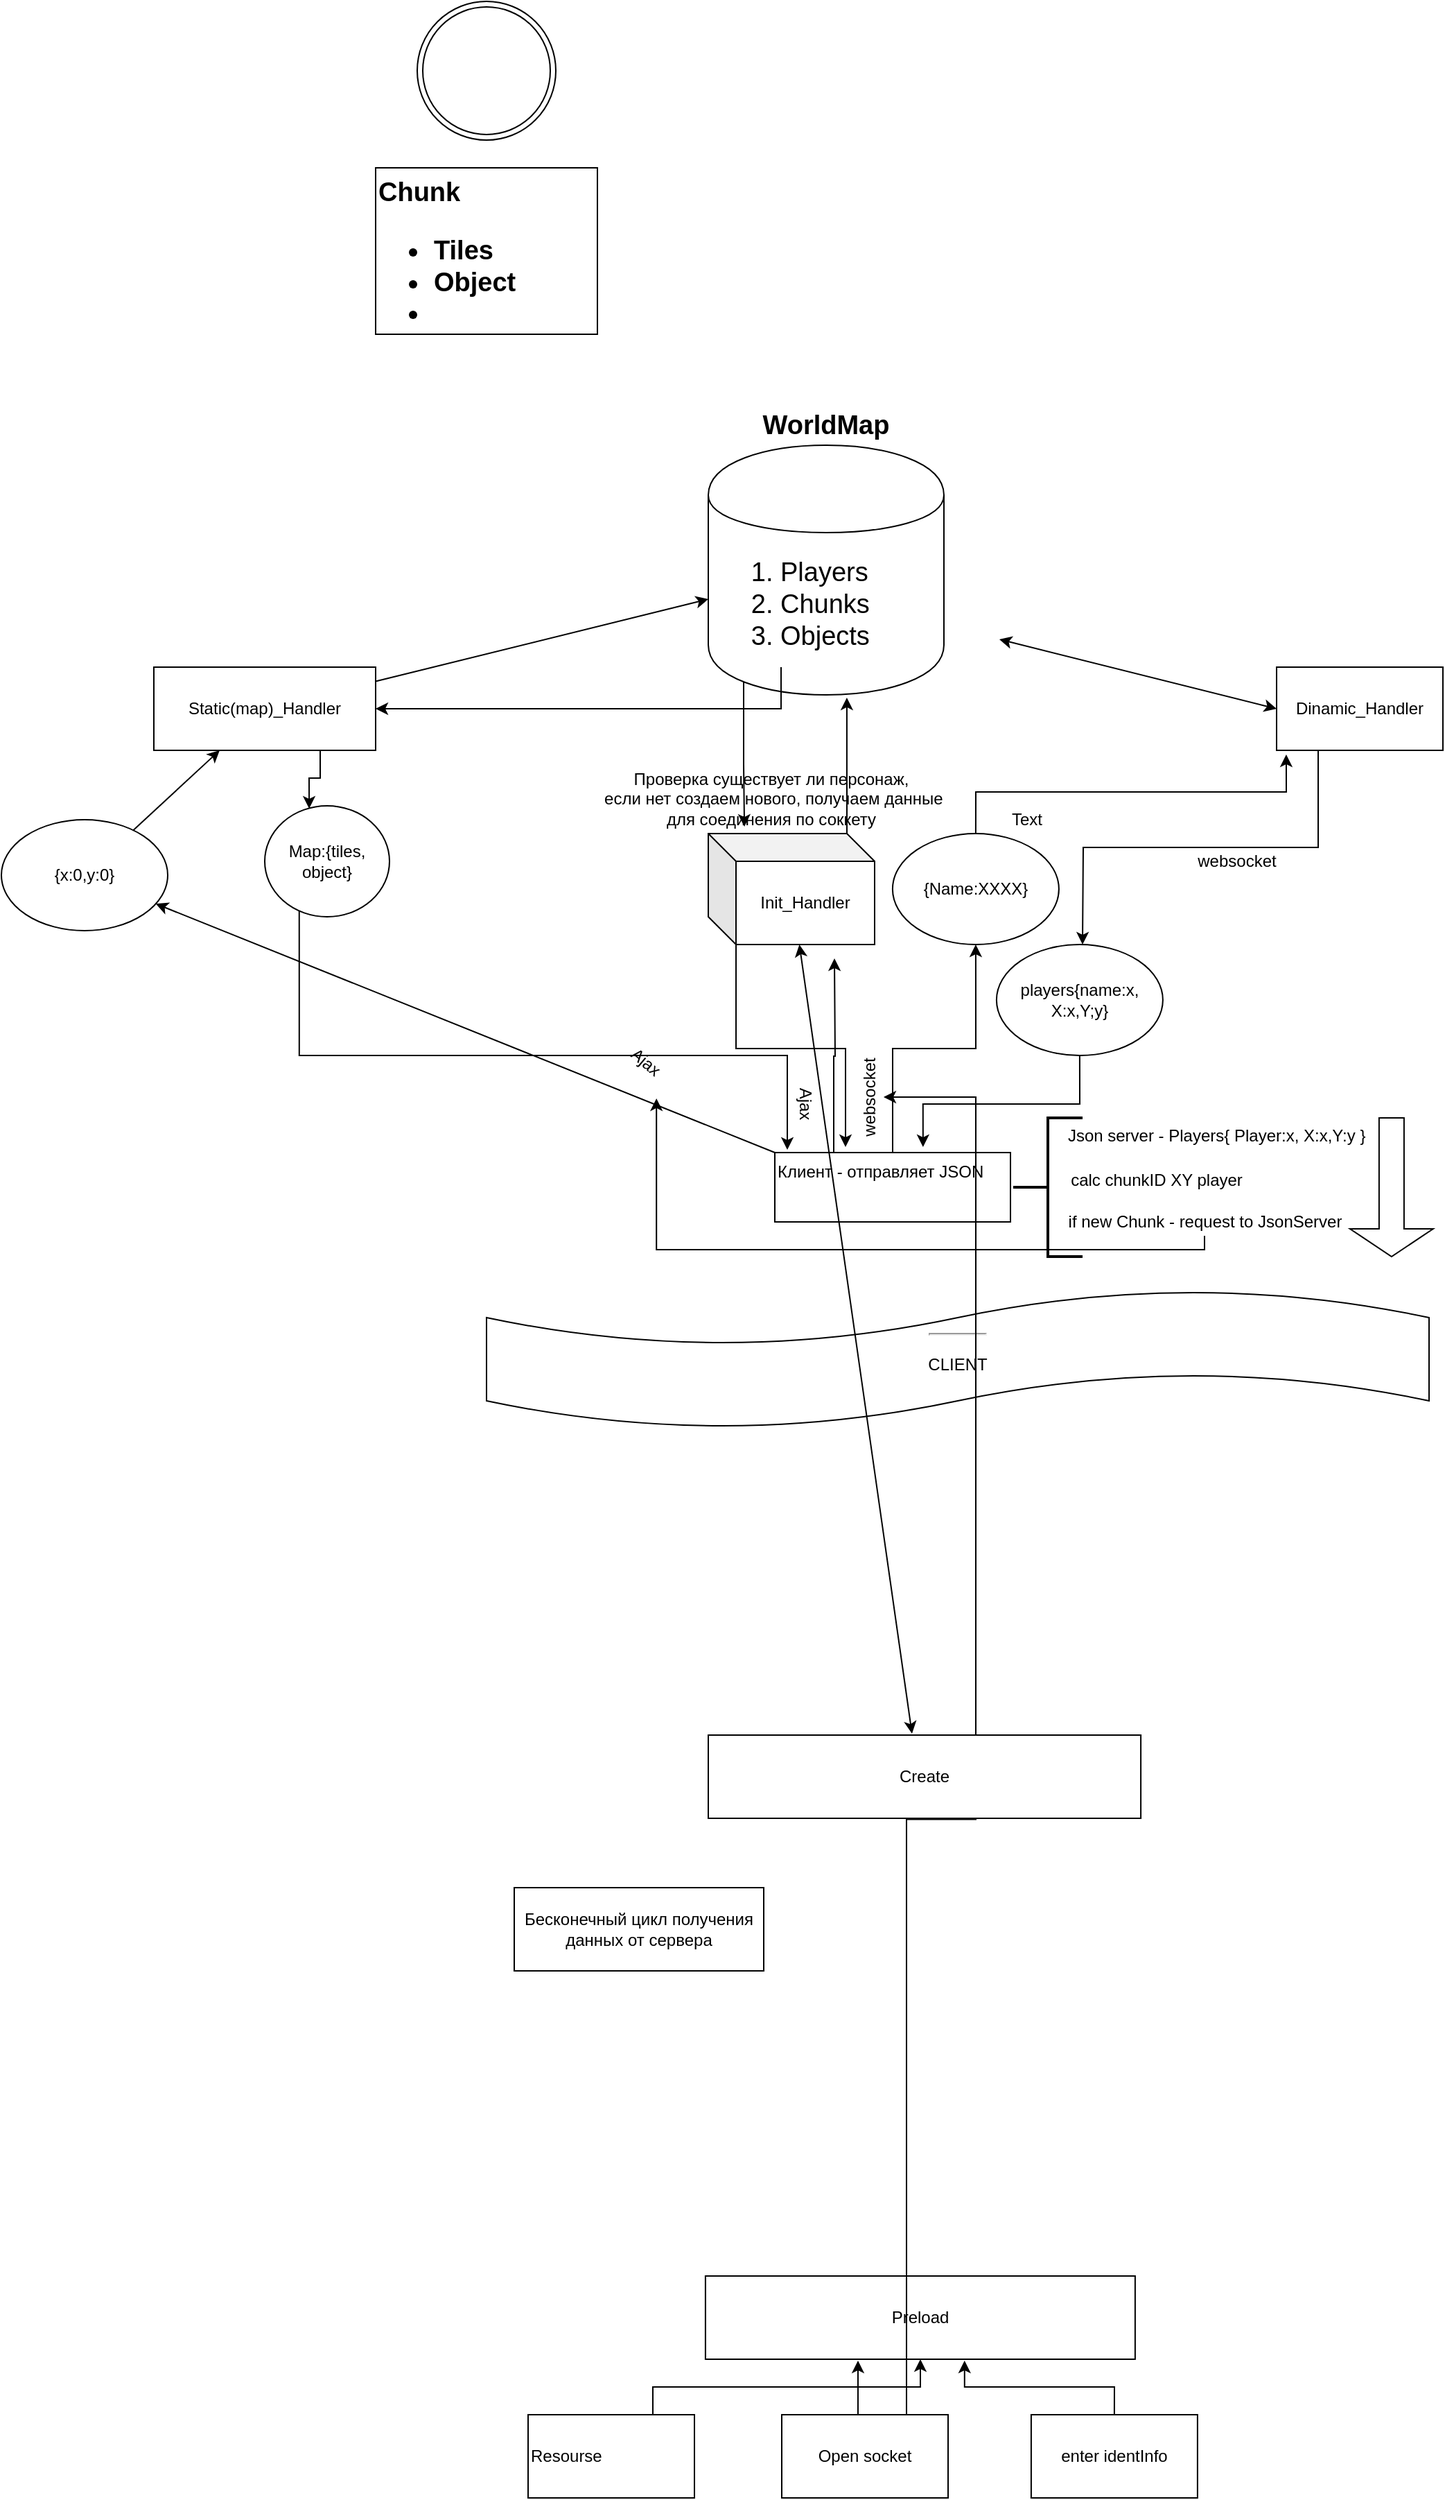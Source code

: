 <mxfile version="12.7.9" type="github">
  <diagram id="C5RBs43oDa-KdzZeNtuy" name="Page-1">
    <mxGraphModel dx="1689" dy="450" grid="1" gridSize="10" guides="1" tooltips="1" connect="1" arrows="1" fold="1" page="1" pageScale="1" pageWidth="827" pageHeight="1169" math="0" shadow="0">
      <root>
        <mxCell id="WIyWlLk6GJQsqaUBKTNV-0" />
        <mxCell id="WIyWlLk6GJQsqaUBKTNV-1" parent="WIyWlLk6GJQsqaUBKTNV-0" />
        <mxCell id="bhxXSxeOJtd03XlTMNNh-2" style="edgeStyle=orthogonalEdgeStyle;rounded=0;orthogonalLoop=1;jettySize=auto;html=1;exitX=0.5;exitY=0;exitDx=0;exitDy=0;entryX=0.058;entryY=1.05;entryDx=0;entryDy=0;entryPerimeter=0;" parent="WIyWlLk6GJQsqaUBKTNV-1" source="bhxXSxeOJtd03XlTMNNh-4" target="bhxXSxeOJtd03XlTMNNh-3" edge="1">
          <mxGeometry relative="1" as="geometry">
            <mxPoint x="460" y="900" as="targetPoint" />
            <Array as="points">
              <mxPoint x="473" y="810" />
              <mxPoint x="697" y="810" />
            </Array>
          </mxGeometry>
        </mxCell>
        <mxCell id="fWQrkAXYapI3YEDU1Nbf-75" style="edgeStyle=orthogonalEdgeStyle;rounded=0;orthogonalLoop=1;jettySize=auto;html=1;exitX=0.25;exitY=0;exitDx=0;exitDy=0;" parent="WIyWlLk6GJQsqaUBKTNV-1" source="bhxXSxeOJtd03XlTMNNh-0" edge="1">
          <mxGeometry relative="1" as="geometry">
            <mxPoint x="371" y="930" as="targetPoint" />
          </mxGeometry>
        </mxCell>
        <mxCell id="bhxXSxeOJtd03XlTMNNh-0" value="Клиент - отправляет JSON" style="rounded=0;whiteSpace=wrap;html=1;align=left;horizontal=1;verticalAlign=top;" parent="WIyWlLk6GJQsqaUBKTNV-1" vertex="1">
          <mxGeometry x="328" y="1070" width="170" height="50" as="geometry" />
        </mxCell>
        <mxCell id="fWQrkAXYapI3YEDU1Nbf-24" style="edgeStyle=orthogonalEdgeStyle;rounded=0;orthogonalLoop=1;jettySize=auto;html=1;exitX=0.25;exitY=1;exitDx=0;exitDy=0;" parent="WIyWlLk6GJQsqaUBKTNV-1" source="bhxXSxeOJtd03XlTMNNh-3" edge="1">
          <mxGeometry relative="1" as="geometry">
            <mxPoint x="550" y="920" as="targetPoint" />
          </mxGeometry>
        </mxCell>
        <mxCell id="bhxXSxeOJtd03XlTMNNh-3" value="Dinamic_Handler" style="rounded=0;whiteSpace=wrap;html=1;" parent="WIyWlLk6GJQsqaUBKTNV-1" vertex="1">
          <mxGeometry x="690" y="720" width="120" height="60" as="geometry" />
        </mxCell>
        <mxCell id="bhxXSxeOJtd03XlTMNNh-4" value="{Name:XXXX}" style="ellipse;whiteSpace=wrap;html=1;" parent="WIyWlLk6GJQsqaUBKTNV-1" vertex="1">
          <mxGeometry x="412.95" y="840" width="120" height="80" as="geometry" />
        </mxCell>
        <mxCell id="bhxXSxeOJtd03XlTMNNh-5" style="edgeStyle=orthogonalEdgeStyle;rounded=0;orthogonalLoop=1;jettySize=auto;html=1;exitX=0.5;exitY=0;exitDx=0;exitDy=0;" parent="WIyWlLk6GJQsqaUBKTNV-1" source="bhxXSxeOJtd03XlTMNNh-0" target="bhxXSxeOJtd03XlTMNNh-4" edge="1">
          <mxGeometry relative="1" as="geometry">
            <mxPoint x="460" y="930" as="targetPoint" />
            <mxPoint x="413" y="1070" as="sourcePoint" />
          </mxGeometry>
        </mxCell>
        <mxCell id="fWQrkAXYapI3YEDU1Nbf-77" style="edgeStyle=orthogonalEdgeStyle;rounded=0;orthogonalLoop=1;jettySize=auto;html=1;exitX=0.15;exitY=0.95;exitDx=0;exitDy=0;exitPerimeter=0;entryX=0.217;entryY=-0.062;entryDx=0;entryDy=0;entryPerimeter=0;" parent="WIyWlLk6GJQsqaUBKTNV-1" source="bhxXSxeOJtd03XlTMNNh-9" target="fWQrkAXYapI3YEDU1Nbf-73" edge="1">
          <mxGeometry relative="1" as="geometry" />
        </mxCell>
        <mxCell id="bhxXSxeOJtd03XlTMNNh-9" value="&lt;div style=&quot;font-size: 19px;&quot;&gt;&lt;span style=&quot;font-size: 19px;&quot;&gt;WorldMap&lt;/span&gt;&lt;br style=&quot;font-size: 19px;&quot;&gt;&lt;/div&gt;" style="shape=cylinder;whiteSpace=wrap;html=1;boundedLbl=1;backgroundOutline=1;align=center;verticalAlign=bottom;fontStyle=1;fontSize=19;labelPosition=center;verticalLabelPosition=top;" parent="WIyWlLk6GJQsqaUBKTNV-1" vertex="1">
          <mxGeometry x="280" y="560" width="170" height="180" as="geometry" />
        </mxCell>
        <mxCell id="fWQrkAXYapI3YEDU1Nbf-7" style="edgeStyle=orthogonalEdgeStyle;rounded=0;orthogonalLoop=1;jettySize=auto;html=1;exitX=0.25;exitY=1;exitDx=0;exitDy=0;entryX=0.053;entryY=-0.04;entryDx=0;entryDy=0;entryPerimeter=0;" parent="WIyWlLk6GJQsqaUBKTNV-1" source="fWQrkAXYapI3YEDU1Nbf-8" target="bhxXSxeOJtd03XlTMNNh-0" edge="1">
          <mxGeometry relative="1" as="geometry">
            <Array as="points">
              <mxPoint x="-15" y="1000" />
              <mxPoint x="337" y="1000" />
            </Array>
          </mxGeometry>
        </mxCell>
        <mxCell id="bhxXSxeOJtd03XlTMNNh-14" value="&lt;ol&gt;&lt;li&gt;Players&lt;/li&gt;&lt;li&gt;Chunks&lt;/li&gt;&lt;li&gt;Objects&lt;/li&gt;&lt;/ol&gt;" style="text;html=1;strokeColor=none;fillColor=none;align=left;verticalAlign=middle;whiteSpace=wrap;rounded=0;fontSize=19;" parent="WIyWlLk6GJQsqaUBKTNV-1" vertex="1">
          <mxGeometry x="290" y="630" width="170" height="90" as="geometry" />
        </mxCell>
        <mxCell id="bhxXSxeOJtd03XlTMNNh-18" value="&lt;b&gt;Chunk&lt;br&gt;&lt;ul&gt;&lt;li&gt;&lt;b&gt;Tiles&lt;/b&gt;&lt;/li&gt;&lt;li&gt;&lt;b&gt;Object&lt;/b&gt;&lt;/li&gt;&lt;li&gt;&lt;b&gt;&lt;br&gt;&lt;/b&gt;&lt;/li&gt;&lt;/ul&gt;&lt;/b&gt;" style="rounded=0;whiteSpace=wrap;html=1;fontSize=19;align=left;verticalAlign=top;" parent="WIyWlLk6GJQsqaUBKTNV-1" vertex="1">
          <mxGeometry x="40" y="360" width="160" height="120" as="geometry" />
        </mxCell>
        <mxCell id="fWQrkAXYapI3YEDU1Nbf-0" value="{x:0,y:0}" style="ellipse;whiteSpace=wrap;html=1;" parent="WIyWlLk6GJQsqaUBKTNV-1" vertex="1">
          <mxGeometry x="-230" y="830" width="120" height="80" as="geometry" />
        </mxCell>
        <mxCell id="fWQrkAXYapI3YEDU1Nbf-2" value="" style="endArrow=classic;html=1;exitX=0;exitY=0;exitDx=0;exitDy=0;" parent="WIyWlLk6GJQsqaUBKTNV-1" source="bhxXSxeOJtd03XlTMNNh-0" target="fWQrkAXYapI3YEDU1Nbf-0" edge="1">
          <mxGeometry width="50" height="50" relative="1" as="geometry">
            <mxPoint x="290" y="1070" as="sourcePoint" />
            <mxPoint x="340" y="1020" as="targetPoint" />
          </mxGeometry>
        </mxCell>
        <mxCell id="fWQrkAXYapI3YEDU1Nbf-3" value="" style="endArrow=classic;html=1;" parent="WIyWlLk6GJQsqaUBKTNV-1" source="fWQrkAXYapI3YEDU1Nbf-30" target="bhxXSxeOJtd03XlTMNNh-9" edge="1">
          <mxGeometry width="50" height="50" relative="1" as="geometry">
            <mxPoint x="250" y="890" as="sourcePoint" />
            <mxPoint x="300" y="840" as="targetPoint" />
          </mxGeometry>
        </mxCell>
        <mxCell id="fWQrkAXYapI3YEDU1Nbf-8" value="Map:{tiles, object}" style="ellipse;whiteSpace=wrap;html=1;" parent="WIyWlLk6GJQsqaUBKTNV-1" vertex="1">
          <mxGeometry x="-40" y="820" width="90" height="80" as="geometry" />
        </mxCell>
        <mxCell id="fWQrkAXYapI3YEDU1Nbf-9" style="edgeStyle=orthogonalEdgeStyle;rounded=0;orthogonalLoop=1;jettySize=auto;html=1;exitX=0.25;exitY=1;exitDx=0;exitDy=0;entryX=1;entryY=0.5;entryDx=0;entryDy=0;" parent="WIyWlLk6GJQsqaUBKTNV-1" source="bhxXSxeOJtd03XlTMNNh-14" target="fWQrkAXYapI3YEDU1Nbf-30" edge="1">
          <mxGeometry relative="1" as="geometry">
            <mxPoint x="332.5" y="720" as="sourcePoint" />
            <mxPoint x="315" y="857" as="targetPoint" />
          </mxGeometry>
        </mxCell>
        <mxCell id="fWQrkAXYapI3YEDU1Nbf-10" style="edgeStyle=orthogonalEdgeStyle;rounded=0;orthogonalLoop=1;jettySize=auto;html=1;exitX=0.5;exitY=1;exitDx=0;exitDy=0;" parent="WIyWlLk6GJQsqaUBKTNV-1" edge="1">
          <mxGeometry relative="1" as="geometry">
            <mxPoint x="536" y="840" as="sourcePoint" />
            <mxPoint x="536" y="840" as="targetPoint" />
          </mxGeometry>
        </mxCell>
        <mxCell id="fWQrkAXYapI3YEDU1Nbf-11" value="" style="endArrow=classic;startArrow=classic;html=1;entryX=0.5;entryY=1;entryDx=0;entryDy=0;exitX=0;exitY=0.5;exitDx=0;exitDy=0;" parent="WIyWlLk6GJQsqaUBKTNV-1" source="bhxXSxeOJtd03XlTMNNh-3" edge="1">
          <mxGeometry width="50" height="50" relative="1" as="geometry">
            <mxPoint x="30" y="1270" as="sourcePoint" />
            <mxPoint x="490" y="700" as="targetPoint" />
          </mxGeometry>
        </mxCell>
        <mxCell id="fWQrkAXYapI3YEDU1Nbf-13" style="edgeStyle=orthogonalEdgeStyle;rounded=0;orthogonalLoop=1;jettySize=auto;html=1;exitX=0.5;exitY=1;exitDx=0;exitDy=0;" parent="WIyWlLk6GJQsqaUBKTNV-1" edge="1">
          <mxGeometry relative="1" as="geometry">
            <mxPoint x="737.95" y="640" as="sourcePoint" />
            <mxPoint x="737.95" y="640" as="targetPoint" />
          </mxGeometry>
        </mxCell>
        <mxCell id="fWQrkAXYapI3YEDU1Nbf-15" style="edgeStyle=orthogonalEdgeStyle;rounded=0;orthogonalLoop=1;jettySize=auto;html=1;exitX=0.5;exitY=1;exitDx=0;exitDy=0;" parent="WIyWlLk6GJQsqaUBKTNV-1" edge="1">
          <mxGeometry relative="1" as="geometry">
            <mxPoint x="737.95" y="640" as="sourcePoint" />
            <mxPoint x="737.95" y="640" as="targetPoint" />
          </mxGeometry>
        </mxCell>
        <mxCell id="fWQrkAXYapI3YEDU1Nbf-17" value="" style="ellipse;shape=doubleEllipse;whiteSpace=wrap;html=1;aspect=fixed;" parent="WIyWlLk6GJQsqaUBKTNV-1" vertex="1">
          <mxGeometry x="70" y="240" width="100" height="100" as="geometry" />
        </mxCell>
        <mxCell id="fWQrkAXYapI3YEDU1Nbf-21" value="websocket&lt;br&gt;" style="text;html=1;strokeColor=none;fillColor=none;align=center;verticalAlign=middle;whiteSpace=wrap;rounded=0;rotation=-90;" parent="WIyWlLk6GJQsqaUBKTNV-1" vertex="1">
          <mxGeometry x="305" y="1020" width="182.95" height="20" as="geometry" />
        </mxCell>
        <mxCell id="fWQrkAXYapI3YEDU1Nbf-26" style="edgeStyle=orthogonalEdgeStyle;rounded=0;orthogonalLoop=1;jettySize=auto;html=1;entryX=0.629;entryY=-0.08;entryDx=0;entryDy=0;entryPerimeter=0;" parent="WIyWlLk6GJQsqaUBKTNV-1" source="fWQrkAXYapI3YEDU1Nbf-25" target="bhxXSxeOJtd03XlTMNNh-0" edge="1">
          <mxGeometry relative="1" as="geometry" />
        </mxCell>
        <mxCell id="fWQrkAXYapI3YEDU1Nbf-25" value="players{name:x, X:x,Y;y}" style="ellipse;whiteSpace=wrap;html=1;" parent="WIyWlLk6GJQsqaUBKTNV-1" vertex="1">
          <mxGeometry x="487.95" y="920" width="120" height="80" as="geometry" />
        </mxCell>
        <mxCell id="fWQrkAXYapI3YEDU1Nbf-27" value="websocket&lt;br&gt;" style="text;html=1;strokeColor=none;fillColor=none;align=center;verticalAlign=middle;whiteSpace=wrap;rounded=0;rotation=0;" parent="WIyWlLk6GJQsqaUBKTNV-1" vertex="1">
          <mxGeometry x="570" y="850" width="182.95" height="20" as="geometry" />
        </mxCell>
        <mxCell id="fWQrkAXYapI3YEDU1Nbf-33" style="edgeStyle=orthogonalEdgeStyle;rounded=0;orthogonalLoop=1;jettySize=auto;html=1;exitX=0.75;exitY=1;exitDx=0;exitDy=0;entryX=0.356;entryY=0.025;entryDx=0;entryDy=0;entryPerimeter=0;" parent="WIyWlLk6GJQsqaUBKTNV-1" source="fWQrkAXYapI3YEDU1Nbf-30" target="fWQrkAXYapI3YEDU1Nbf-8" edge="1">
          <mxGeometry relative="1" as="geometry" />
        </mxCell>
        <mxCell id="fWQrkAXYapI3YEDU1Nbf-30" value="Static(map)_Handler" style="rounded=0;whiteSpace=wrap;html=1;" parent="WIyWlLk6GJQsqaUBKTNV-1" vertex="1">
          <mxGeometry x="-120" y="720" width="160" height="60" as="geometry" />
        </mxCell>
        <mxCell id="fWQrkAXYapI3YEDU1Nbf-32" value="" style="endArrow=classic;html=1;" parent="WIyWlLk6GJQsqaUBKTNV-1" source="fWQrkAXYapI3YEDU1Nbf-0" target="fWQrkAXYapI3YEDU1Nbf-30" edge="1">
          <mxGeometry width="50" height="50" relative="1" as="geometry">
            <mxPoint x="136.583" y="848.295" as="sourcePoint" />
            <mxPoint x="280" y="723.774" as="targetPoint" />
          </mxGeometry>
        </mxCell>
        <mxCell id="fWQrkAXYapI3YEDU1Nbf-34" value="Ajax" style="text;html=1;strokeColor=none;fillColor=none;align=center;verticalAlign=middle;whiteSpace=wrap;rounded=0;rotation=40;" parent="WIyWlLk6GJQsqaUBKTNV-1" vertex="1">
          <mxGeometry x="190" y="990" width="90" height="30" as="geometry" />
        </mxCell>
        <mxCell id="fWQrkAXYapI3YEDU1Nbf-35" value="Ajax" style="text;html=1;strokeColor=none;fillColor=none;align=center;verticalAlign=middle;whiteSpace=wrap;rounded=0;rotation=90;" parent="WIyWlLk6GJQsqaUBKTNV-1" vertex="1">
          <mxGeometry x="305" y="1020" width="90" height="30" as="geometry" />
        </mxCell>
        <mxCell id="fWQrkAXYapI3YEDU1Nbf-49" value="" style="strokeWidth=2;html=1;shape=mxgraph.flowchart.annotation_2;align=left;labelPosition=right;pointerEvents=1;" parent="WIyWlLk6GJQsqaUBKTNV-1" vertex="1">
          <mxGeometry x="500" y="1045" width="50" height="100" as="geometry" />
        </mxCell>
        <mxCell id="fWQrkAXYapI3YEDU1Nbf-54" value="Json server - Players{ Player:x, X:x,Y:y }&amp;nbsp;&lt;br&gt;&lt;br&gt;" style="text;html=1;align=center;verticalAlign=middle;resizable=0;points=[];autosize=1;" parent="WIyWlLk6GJQsqaUBKTNV-1" vertex="1">
          <mxGeometry x="532.95" y="1050" width="230" height="30" as="geometry" />
        </mxCell>
        <mxCell id="fWQrkAXYapI3YEDU1Nbf-55" value="calc chunkID XY player" style="text;html=1;align=center;verticalAlign=middle;resizable=0;points=[];autosize=1;" parent="WIyWlLk6GJQsqaUBKTNV-1" vertex="1">
          <mxGeometry x="532.95" y="1080" width="140" height="20" as="geometry" />
        </mxCell>
        <mxCell id="fWQrkAXYapI3YEDU1Nbf-72" style="edgeStyle=orthogonalEdgeStyle;rounded=0;orthogonalLoop=1;jettySize=auto;html=1;entryX=0.75;entryY=1;entryDx=0;entryDy=0;" parent="WIyWlLk6GJQsqaUBKTNV-1" source="fWQrkAXYapI3YEDU1Nbf-57" target="fWQrkAXYapI3YEDU1Nbf-34" edge="1">
          <mxGeometry relative="1" as="geometry">
            <Array as="points">
              <mxPoint x="638" y="1140" />
              <mxPoint x="243" y="1140" />
            </Array>
          </mxGeometry>
        </mxCell>
        <mxCell id="fWQrkAXYapI3YEDU1Nbf-57" value="if new Chunk - request to JsonServer" style="text;html=1;align=center;verticalAlign=middle;resizable=0;points=[];autosize=1;" parent="WIyWlLk6GJQsqaUBKTNV-1" vertex="1">
          <mxGeometry x="532.95" y="1110" width="210" height="20" as="geometry" />
        </mxCell>
        <mxCell id="fWQrkAXYapI3YEDU1Nbf-58" value="" style="shape=singleArrow;direction=south;whiteSpace=wrap;html=1;" parent="WIyWlLk6GJQsqaUBKTNV-1" vertex="1">
          <mxGeometry x="742.95" y="1045" width="60" height="100" as="geometry" />
        </mxCell>
        <mxCell id="fWQrkAXYapI3YEDU1Nbf-59" value="&lt;hr&gt;&lt;p style=&quot;line-height: 160%&quot;&gt;CLIENT&lt;/p&gt;" style="shape=tape;whiteSpace=wrap;html=1;" parent="WIyWlLk6GJQsqaUBKTNV-1" vertex="1">
          <mxGeometry x="120" y="1169" width="680" height="100" as="geometry" />
        </mxCell>
        <mxCell id="fWQrkAXYapI3YEDU1Nbf-62" value="Preload" style="rounded=0;whiteSpace=wrap;html=1;" parent="WIyWlLk6GJQsqaUBKTNV-1" vertex="1">
          <mxGeometry x="277.95" y="1880" width="310" height="60" as="geometry" />
        </mxCell>
        <mxCell id="fWQrkAXYapI3YEDU1Nbf-66" style="edgeStyle=orthogonalEdgeStyle;rounded=0;orthogonalLoop=1;jettySize=auto;html=1;exitX=0.75;exitY=0;exitDx=0;exitDy=0;" parent="WIyWlLk6GJQsqaUBKTNV-1" source="fWQrkAXYapI3YEDU1Nbf-63" target="fWQrkAXYapI3YEDU1Nbf-62" edge="1">
          <mxGeometry relative="1" as="geometry" />
        </mxCell>
        <mxCell id="fWQrkAXYapI3YEDU1Nbf-63" value="Resourse&lt;br&gt;" style="rounded=0;whiteSpace=wrap;html=1;align=left;" parent="WIyWlLk6GJQsqaUBKTNV-1" vertex="1">
          <mxGeometry x="150" y="1980" width="120" height="60" as="geometry" />
        </mxCell>
        <mxCell id="fWQrkAXYapI3YEDU1Nbf-67" style="edgeStyle=orthogonalEdgeStyle;rounded=0;orthogonalLoop=1;jettySize=auto;html=1;exitX=0.5;exitY=0;exitDx=0;exitDy=0;entryX=0.355;entryY=1.017;entryDx=0;entryDy=0;entryPerimeter=0;" parent="WIyWlLk6GJQsqaUBKTNV-1" source="fWQrkAXYapI3YEDU1Nbf-64" target="fWQrkAXYapI3YEDU1Nbf-62" edge="1">
          <mxGeometry relative="1" as="geometry" />
        </mxCell>
        <mxCell id="fWQrkAXYapI3YEDU1Nbf-71" style="edgeStyle=orthogonalEdgeStyle;rounded=0;orthogonalLoop=1;jettySize=auto;html=1;exitX=0.75;exitY=0;exitDx=0;exitDy=0;entryX=0.5;entryY=1;entryDx=0;entryDy=0;" parent="WIyWlLk6GJQsqaUBKTNV-1" source="fWQrkAXYapI3YEDU1Nbf-64" target="fWQrkAXYapI3YEDU1Nbf-21" edge="1">
          <mxGeometry relative="1" as="geometry" />
        </mxCell>
        <mxCell id="fWQrkAXYapI3YEDU1Nbf-64" value="&lt;span style=&quot;text-align: left ; white-space: normal&quot;&gt;Open socket&lt;/span&gt;" style="rounded=0;whiteSpace=wrap;html=1;" parent="WIyWlLk6GJQsqaUBKTNV-1" vertex="1">
          <mxGeometry x="333" y="1980" width="120" height="60" as="geometry" />
        </mxCell>
        <mxCell id="fWQrkAXYapI3YEDU1Nbf-68" style="edgeStyle=orthogonalEdgeStyle;rounded=0;orthogonalLoop=1;jettySize=auto;html=1;exitX=0.5;exitY=0;exitDx=0;exitDy=0;entryX=0.603;entryY=1.017;entryDx=0;entryDy=0;entryPerimeter=0;" parent="WIyWlLk6GJQsqaUBKTNV-1" source="fWQrkAXYapI3YEDU1Nbf-65" target="fWQrkAXYapI3YEDU1Nbf-62" edge="1">
          <mxGeometry relative="1" as="geometry" />
        </mxCell>
        <mxCell id="fWQrkAXYapI3YEDU1Nbf-65" value="enter identInfo" style="rounded=0;whiteSpace=wrap;html=1;" parent="WIyWlLk6GJQsqaUBKTNV-1" vertex="1">
          <mxGeometry x="512.95" y="1980" width="120" height="60" as="geometry" />
        </mxCell>
        <mxCell id="fWQrkAXYapI3YEDU1Nbf-69" value="Create" style="rounded=0;whiteSpace=wrap;html=1;" parent="WIyWlLk6GJQsqaUBKTNV-1" vertex="1">
          <mxGeometry x="280" y="1490" width="312.05" height="60" as="geometry" />
        </mxCell>
        <mxCell id="fWQrkAXYapI3YEDU1Nbf-70" value="Бесконечный цикл получения данных от сервера" style="rounded=0;whiteSpace=wrap;html=1;" parent="WIyWlLk6GJQsqaUBKTNV-1" vertex="1">
          <mxGeometry x="140" y="1600" width="180" height="60" as="geometry" />
        </mxCell>
        <mxCell id="fWQrkAXYapI3YEDU1Nbf-76" style="edgeStyle=orthogonalEdgeStyle;rounded=0;orthogonalLoop=1;jettySize=auto;html=1;exitX=0;exitY=0;exitDx=100;exitDy=0;exitPerimeter=0;entryX=0.588;entryY=1.011;entryDx=0;entryDy=0;entryPerimeter=0;" parent="WIyWlLk6GJQsqaUBKTNV-1" source="fWQrkAXYapI3YEDU1Nbf-73" target="bhxXSxeOJtd03XlTMNNh-9" edge="1">
          <mxGeometry relative="1" as="geometry" />
        </mxCell>
        <mxCell id="fWQrkAXYapI3YEDU1Nbf-78" style="edgeStyle=orthogonalEdgeStyle;rounded=0;orthogonalLoop=1;jettySize=auto;html=1;exitX=0;exitY=0;exitDx=20;exitDy=80;exitPerimeter=0;entryX=0.3;entryY=-0.08;entryDx=0;entryDy=0;entryPerimeter=0;" parent="WIyWlLk6GJQsqaUBKTNV-1" source="fWQrkAXYapI3YEDU1Nbf-73" target="bhxXSxeOJtd03XlTMNNh-0" edge="1">
          <mxGeometry relative="1" as="geometry" />
        </mxCell>
        <mxCell id="fWQrkAXYapI3YEDU1Nbf-73" value="Init_Handler" style="shape=cube;whiteSpace=wrap;html=1;boundedLbl=1;backgroundOutline=1;darkOpacity=0.05;darkOpacity2=0.1;" parent="WIyWlLk6GJQsqaUBKTNV-1" vertex="1">
          <mxGeometry x="280" y="840" width="120" height="80" as="geometry" />
        </mxCell>
        <mxCell id="fWQrkAXYapI3YEDU1Nbf-79" value="" style="endArrow=classic;startArrow=classic;html=1;exitX=0.471;exitY=-0.017;exitDx=0;exitDy=0;exitPerimeter=0;" parent="WIyWlLk6GJQsqaUBKTNV-1" source="fWQrkAXYapI3YEDU1Nbf-69" target="fWQrkAXYapI3YEDU1Nbf-73" edge="1">
          <mxGeometry width="50" height="50" relative="1" as="geometry">
            <mxPoint x="300" y="1480" as="sourcePoint" />
            <mxPoint x="350" y="1430" as="targetPoint" />
          </mxGeometry>
        </mxCell>
        <mxCell id="H1hsw3rSljZT1fqLGoSf-0" value="Проверка существует ли персонаж,&lt;br&gt;&amp;nbsp;если нет создаем нового, получаем данные&lt;br&gt;для соединения по соккету&lt;br&gt;" style="text;html=1;align=center;verticalAlign=middle;resizable=0;points=[];autosize=1;" vertex="1" parent="WIyWlLk6GJQsqaUBKTNV-1">
          <mxGeometry x="195" y="790" width="260" height="50" as="geometry" />
        </mxCell>
        <mxCell id="H1hsw3rSljZT1fqLGoSf-1" value="Text" style="text;html=1;strokeColor=none;fillColor=none;align=center;verticalAlign=middle;whiteSpace=wrap;rounded=0;" vertex="1" parent="WIyWlLk6GJQsqaUBKTNV-1">
          <mxGeometry x="490" y="820" width="40" height="20" as="geometry" />
        </mxCell>
      </root>
    </mxGraphModel>
  </diagram>
</mxfile>
